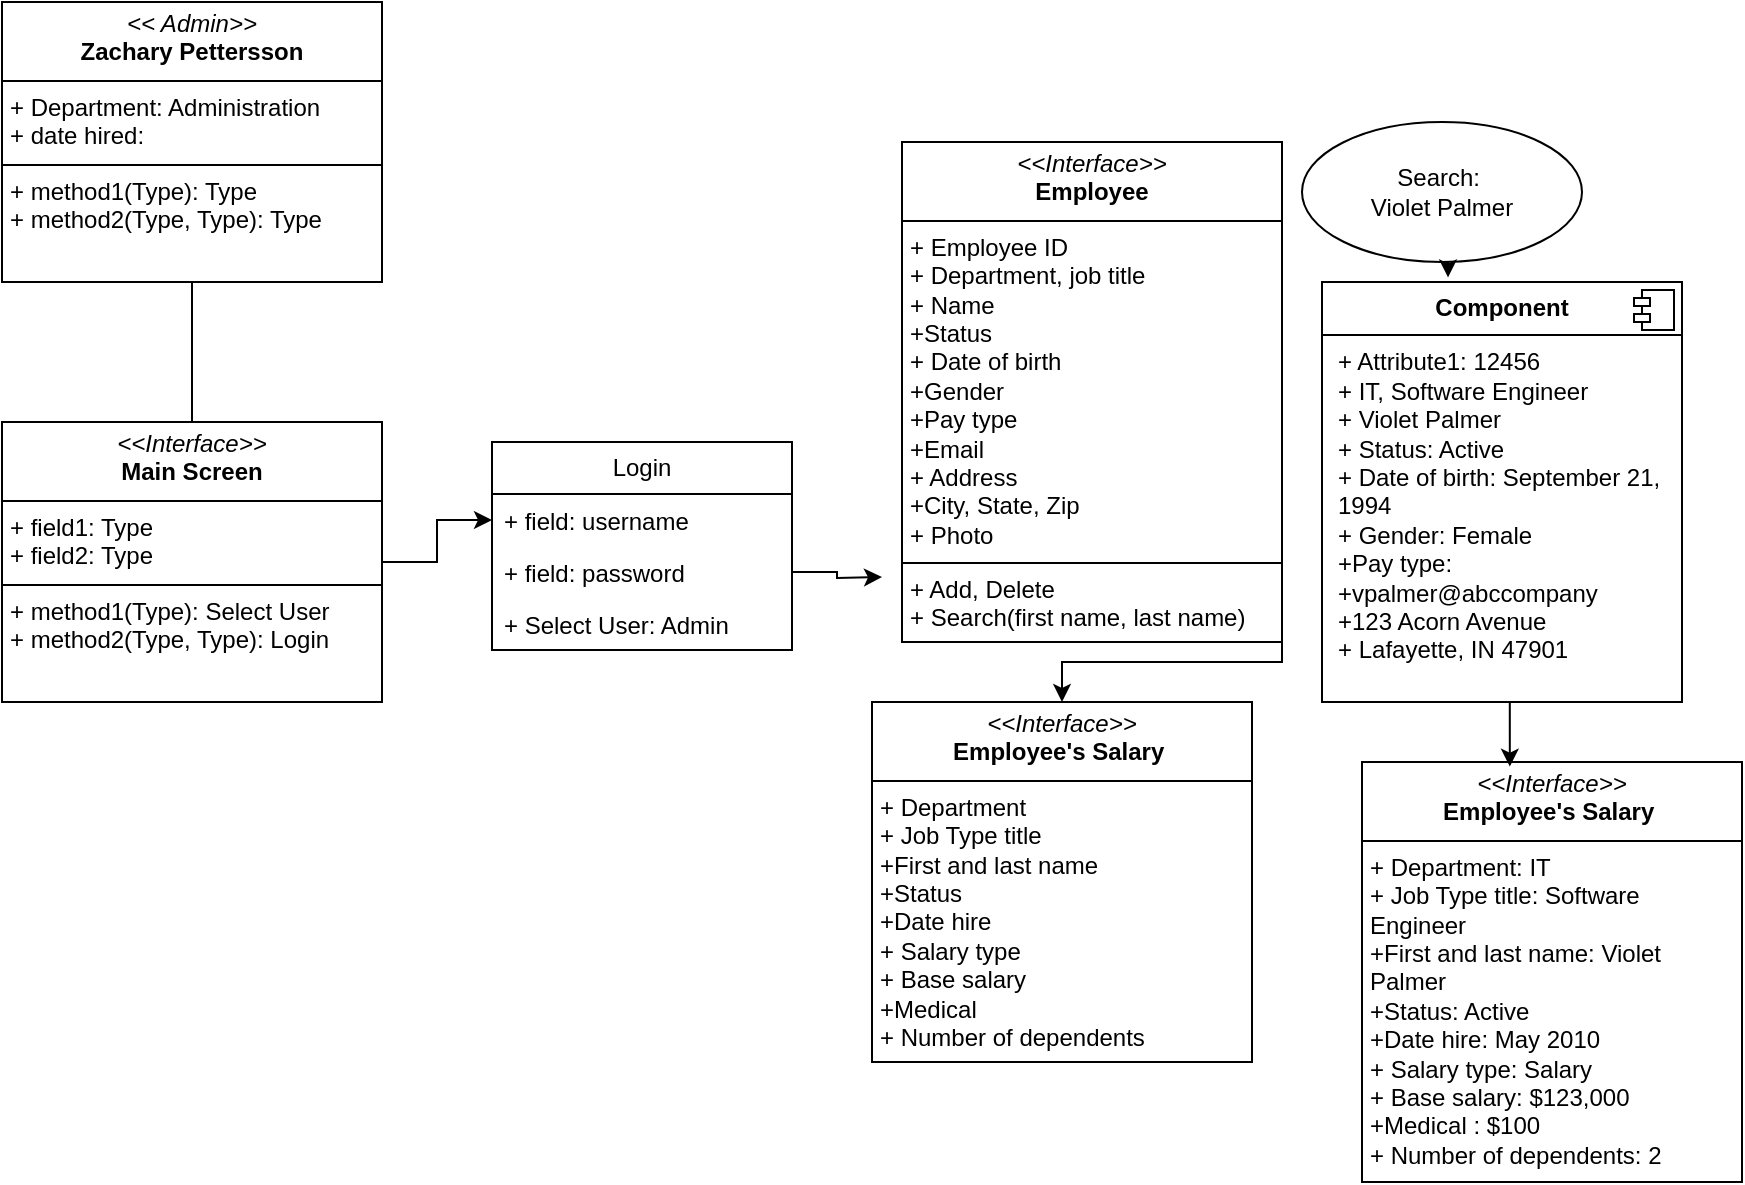 <mxfile version="27.0.9">
  <diagram name="Page-1" id="1VRwwjcrd7iUdRzUrf4w">
    <mxGraphModel dx="946" dy="606" grid="1" gridSize="10" guides="1" tooltips="1" connect="1" arrows="1" fold="1" page="1" pageScale="1" pageWidth="850" pageHeight="1100" math="0" shadow="0">
      <root>
        <mxCell id="0" />
        <mxCell id="1" parent="0" />
        <mxCell id="xRZNkhEN7n_g7PdNcrOG-1" style="edgeStyle=orthogonalEdgeStyle;rounded=0;orthogonalLoop=1;jettySize=auto;html=1;exitX=0.5;exitY=1;exitDx=0;exitDy=0;entryX=0.5;entryY=0;entryDx=0;entryDy=0;" parent="1" source="xRZNkhEN7n_g7PdNcrOG-2" edge="1">
          <mxGeometry relative="1" as="geometry">
            <mxPoint x="215" y="370" as="targetPoint" />
          </mxGeometry>
        </mxCell>
        <mxCell id="xRZNkhEN7n_g7PdNcrOG-2" value="&lt;p style=&quot;margin:0px;margin-top:4px;text-align:center;&quot;&gt;&lt;i&gt;&amp;lt;&amp;lt; Admin&amp;gt;&amp;gt;&lt;/i&gt;&lt;br&gt;&lt;b&gt;Zachary Pettersson&lt;/b&gt;&lt;/p&gt;&lt;hr size=&quot;1&quot; style=&quot;border-style:solid;&quot;&gt;&lt;p style=&quot;margin:0px;margin-left:4px;&quot;&gt;+ Department: Administration&lt;br&gt;+ date hired:&amp;nbsp;&lt;/p&gt;&lt;hr size=&quot;1&quot; style=&quot;border-style:solid;&quot;&gt;&lt;p style=&quot;margin:0px;margin-left:4px;&quot;&gt;+ method1(Type): Type&lt;br&gt;+ method2(Type, Type): Type&lt;/p&gt;" style="verticalAlign=top;align=left;overflow=fill;html=1;whiteSpace=wrap;" parent="1" vertex="1">
          <mxGeometry x="120" y="150" width="190" height="140" as="geometry" />
        </mxCell>
        <mxCell id="xRZNkhEN7n_g7PdNcrOG-3" value="Login" style="swimlane;fontStyle=0;childLayout=stackLayout;horizontal=1;startSize=26;fillColor=none;horizontalStack=0;resizeParent=1;resizeParentMax=0;resizeLast=0;collapsible=1;marginBottom=0;whiteSpace=wrap;html=1;" parent="1" vertex="1">
          <mxGeometry x="365" y="370" width="150" height="104" as="geometry" />
        </mxCell>
        <mxCell id="xRZNkhEN7n_g7PdNcrOG-4" value="+ field: username" style="text;strokeColor=none;fillColor=none;align=left;verticalAlign=top;spacingLeft=4;spacingRight=4;overflow=hidden;rotatable=0;points=[[0,0.5],[1,0.5]];portConstraint=eastwest;whiteSpace=wrap;html=1;" parent="xRZNkhEN7n_g7PdNcrOG-3" vertex="1">
          <mxGeometry y="26" width="150" height="26" as="geometry" />
        </mxCell>
        <mxCell id="xRZNkhEN7n_g7PdNcrOG-5" value="+ field: password" style="text;strokeColor=none;fillColor=none;align=left;verticalAlign=top;spacingLeft=4;spacingRight=4;overflow=hidden;rotatable=0;points=[[0,0.5],[1,0.5]];portConstraint=eastwest;whiteSpace=wrap;html=1;" parent="xRZNkhEN7n_g7PdNcrOG-3" vertex="1">
          <mxGeometry y="52" width="150" height="26" as="geometry" />
        </mxCell>
        <mxCell id="xRZNkhEN7n_g7PdNcrOG-6" value="+ Select User: Admin" style="text;strokeColor=none;fillColor=none;align=left;verticalAlign=top;spacingLeft=4;spacingRight=4;overflow=hidden;rotatable=0;points=[[0,0.5],[1,0.5]];portConstraint=eastwest;whiteSpace=wrap;html=1;" parent="xRZNkhEN7n_g7PdNcrOG-3" vertex="1">
          <mxGeometry y="78" width="150" height="26" as="geometry" />
        </mxCell>
        <mxCell id="xRZNkhEN7n_g7PdNcrOG-7" style="edgeStyle=orthogonalEdgeStyle;rounded=0;orthogonalLoop=1;jettySize=auto;html=1;exitX=1;exitY=0.5;exitDx=0;exitDy=0;entryX=0;entryY=0.5;entryDx=0;entryDy=0;" parent="1" source="xRZNkhEN7n_g7PdNcrOG-8" target="xRZNkhEN7n_g7PdNcrOG-4" edge="1">
          <mxGeometry relative="1" as="geometry" />
        </mxCell>
        <mxCell id="xRZNkhEN7n_g7PdNcrOG-8" value="&lt;p style=&quot;margin:0px;margin-top:4px;text-align:center;&quot;&gt;&lt;i&gt;&amp;lt;&amp;lt;Interface&amp;gt;&amp;gt;&lt;/i&gt;&lt;br&gt;&lt;b&gt;Main Screen&lt;/b&gt;&lt;/p&gt;&lt;hr size=&quot;1&quot; style=&quot;border-style:solid;&quot;&gt;&lt;p style=&quot;margin:0px;margin-left:4px;&quot;&gt;+ field1: Type&lt;br&gt;+ field2: Type&lt;/p&gt;&lt;hr size=&quot;1&quot; style=&quot;border-style:solid;&quot;&gt;&lt;p style=&quot;margin:0px;margin-left:4px;&quot;&gt;+ method1(Type): Select User&lt;br&gt;+ method2(Type, Type): Login&lt;/p&gt;" style="verticalAlign=top;align=left;overflow=fill;html=1;whiteSpace=wrap;" parent="1" vertex="1">
          <mxGeometry x="120" y="360" width="190" height="140" as="geometry" />
        </mxCell>
        <mxCell id="xRZNkhEN7n_g7PdNcrOG-9" style="edgeStyle=orthogonalEdgeStyle;rounded=0;orthogonalLoop=1;jettySize=auto;html=1;exitX=1;exitY=0.5;exitDx=0;exitDy=0;entryX=0;entryY=0.75;entryDx=0;entryDy=0;" parent="1" source="xRZNkhEN7n_g7PdNcrOG-5" edge="1">
          <mxGeometry relative="1" as="geometry">
            <mxPoint x="560" y="437.5" as="targetPoint" />
          </mxGeometry>
        </mxCell>
        <mxCell id="xRZNkhEN7n_g7PdNcrOG-10" value="&lt;p style=&quot;margin:0px;margin-top:4px;text-align:center;&quot;&gt;&lt;i&gt;&amp;lt;&amp;lt;Interface&amp;gt;&amp;gt;&lt;/i&gt;&lt;br&gt;&lt;b&gt;Employee&#39;s Salary&amp;nbsp;&lt;/b&gt;&lt;/p&gt;&lt;hr size=&quot;1&quot; style=&quot;border-style:solid;&quot;&gt;&lt;p style=&quot;margin:0px;margin-left:4px;&quot;&gt;+ Department&lt;br&gt;+ Job Type title&lt;/p&gt;&lt;p style=&quot;margin:0px;margin-left:4px;&quot;&gt;+First and last name&lt;/p&gt;&lt;p style=&quot;margin:0px;margin-left:4px;&quot;&gt;+Status&lt;/p&gt;&lt;p style=&quot;margin:0px;margin-left:4px;&quot;&gt;+Date hire&lt;/p&gt;&lt;p style=&quot;margin:0px;margin-left:4px;&quot;&gt;+ Salary type&lt;br&gt;+ Base salary&lt;/p&gt;&lt;p style=&quot;margin:0px;margin-left:4px;&quot;&gt;+Medical&amp;nbsp;&lt;/p&gt;&lt;p style=&quot;margin:0px;margin-left:4px;&quot;&gt;+ Number of dependents&lt;/p&gt;" style="verticalAlign=top;align=left;overflow=fill;html=1;whiteSpace=wrap;" parent="1" vertex="1">
          <mxGeometry x="555" y="500" width="190" height="180" as="geometry" />
        </mxCell>
        <mxCell id="xRZNkhEN7n_g7PdNcrOG-11" value="" style="edgeStyle=orthogonalEdgeStyle;rounded=0;orthogonalLoop=1;jettySize=auto;html=1;" parent="1" source="xRZNkhEN7n_g7PdNcrOG-12" target="xRZNkhEN7n_g7PdNcrOG-10" edge="1">
          <mxGeometry relative="1" as="geometry">
            <Array as="points">
              <mxPoint x="760" y="480" />
              <mxPoint x="650" y="480" />
            </Array>
          </mxGeometry>
        </mxCell>
        <mxCell id="xRZNkhEN7n_g7PdNcrOG-12" value="&lt;p style=&quot;margin:0px;margin-top:4px;text-align:center;&quot;&gt;&lt;i&gt;&amp;lt;&amp;lt;Interface&amp;gt;&amp;gt;&lt;/i&gt;&lt;br&gt;&lt;b&gt;Employee&lt;/b&gt;&lt;/p&gt;&lt;hr size=&quot;1&quot; style=&quot;border-style:solid;&quot;&gt;&lt;p style=&quot;margin:0px;margin-left:4px;&quot;&gt;+ Employee ID&amp;nbsp;&lt;br&gt;+ Department, job title&lt;/p&gt;&lt;p style=&quot;margin:0px;margin-left:4px;&quot;&gt;+ Name&amp;nbsp;&lt;/p&gt;&lt;p style=&quot;margin:0px;margin-left:4px;&quot;&gt;+Status&lt;/p&gt;&lt;p style=&quot;margin:0px;margin-left:4px;&quot;&gt;+ Date of birth&lt;/p&gt;&lt;p style=&quot;margin:0px;margin-left:4px;&quot;&gt;+Gender&lt;/p&gt;&lt;p style=&quot;margin:0px;margin-left:4px;&quot;&gt;+Pay type&amp;nbsp;&lt;/p&gt;&lt;p style=&quot;margin:0px;margin-left:4px;&quot;&gt;+Email&lt;/p&gt;&lt;p style=&quot;margin:0px;margin-left:4px;&quot;&gt;+ Address&lt;/p&gt;&lt;p style=&quot;margin:0px;margin-left:4px;&quot;&gt;+City, State, Zip&lt;/p&gt;&lt;p style=&quot;margin:0px;margin-left:4px;&quot;&gt;+ Photo&lt;/p&gt;&lt;hr size=&quot;1&quot; style=&quot;border-style:solid;&quot;&gt;&lt;p style=&quot;margin:0px;margin-left:4px;&quot;&gt;+ Add, Delete&lt;br&gt;+ Search(first name, last name)&lt;/p&gt;&lt;p style=&quot;margin:0px;margin-left:4px;&quot;&gt;&lt;br&gt;&lt;/p&gt;&lt;p style=&quot;margin:0px;margin-left:4px;&quot;&gt;&lt;br&gt;&lt;/p&gt;" style="verticalAlign=top;align=left;overflow=fill;html=1;whiteSpace=wrap;" parent="1" vertex="1">
          <mxGeometry x="570" y="220" width="190" height="250" as="geometry" />
        </mxCell>
        <mxCell id="xRZNkhEN7n_g7PdNcrOG-13" value="Search:&amp;nbsp;&lt;div&gt;Violet Palmer&lt;/div&gt;" style="ellipse;whiteSpace=wrap;html=1;" parent="1" vertex="1">
          <mxGeometry x="770" y="210" width="140" height="70" as="geometry" />
        </mxCell>
        <mxCell id="xRZNkhEN7n_g7PdNcrOG-14" value="&lt;p style=&quot;margin:0px;margin-top:6px;text-align:center;&quot;&gt;&lt;b&gt;Component&lt;/b&gt;&lt;/p&gt;&lt;hr size=&quot;1&quot; style=&quot;border-style:solid;&quot;&gt;&lt;p style=&quot;margin:0px;margin-left:8px;&quot;&gt;+ Attribute1: 12456&lt;br&gt;+ IT, Software Engineer&lt;/p&gt;&lt;p style=&quot;margin:0px;margin-left:8px;&quot;&gt;+ Violet Palmer&lt;/p&gt;&lt;p style=&quot;margin:0px;margin-left:8px;&quot;&gt;+ Status: Active&lt;/p&gt;&lt;p style=&quot;margin:0px;margin-left:8px;&quot;&gt;+ Date of birth: September 21, 1994&lt;/p&gt;&lt;p style=&quot;margin:0px;margin-left:8px;&quot;&gt;+ Gender: Female&lt;/p&gt;&lt;p style=&quot;margin:0px;margin-left:8px;&quot;&gt;+Pay type:&amp;nbsp;&lt;/p&gt;&lt;p style=&quot;margin:0px;margin-left:8px;&quot;&gt;+vpalmer@abccompany&lt;/p&gt;&lt;p style=&quot;margin:0px;margin-left:8px;&quot;&gt;+123 Acorn Avenue&lt;/p&gt;&lt;p style=&quot;margin:0px;margin-left:8px;&quot;&gt;+ Lafayette, IN 47901&lt;/p&gt;&lt;p style=&quot;margin:0px;margin-left:8px;&quot;&gt;&lt;br&gt;&lt;/p&gt;&lt;p style=&quot;margin:0px;margin-left:8px;&quot;&gt;&lt;br&gt;&lt;/p&gt;&lt;p style=&quot;margin:0px;margin-left:8px;&quot;&gt;&lt;br&gt;&lt;/p&gt;&lt;p style=&quot;margin:0px;margin-left:8px;&quot;&gt;&lt;br&gt;&lt;/p&gt;" style="align=left;overflow=fill;html=1;dropTarget=0;whiteSpace=wrap;" parent="1" vertex="1">
          <mxGeometry x="780" y="290" width="180" height="210" as="geometry" />
        </mxCell>
        <mxCell id="xRZNkhEN7n_g7PdNcrOG-15" value="" style="shape=component;jettyWidth=8;jettyHeight=4;" parent="xRZNkhEN7n_g7PdNcrOG-14" vertex="1">
          <mxGeometry x="1" width="20" height="20" relative="1" as="geometry">
            <mxPoint x="-24" y="4" as="offset" />
          </mxGeometry>
        </mxCell>
        <mxCell id="xRZNkhEN7n_g7PdNcrOG-16" style="edgeStyle=orthogonalEdgeStyle;rounded=0;orthogonalLoop=1;jettySize=auto;html=1;exitX=0.5;exitY=1;exitDx=0;exitDy=0;entryX=0.35;entryY=-0.011;entryDx=0;entryDy=0;entryPerimeter=0;" parent="1" source="xRZNkhEN7n_g7PdNcrOG-13" target="xRZNkhEN7n_g7PdNcrOG-14" edge="1">
          <mxGeometry relative="1" as="geometry" />
        </mxCell>
        <mxCell id="xRZNkhEN7n_g7PdNcrOG-22" value="&lt;p style=&quot;margin:0px;margin-top:4px;text-align:center;&quot;&gt;&lt;i&gt;&amp;lt;&amp;lt;Interface&amp;gt;&amp;gt;&lt;/i&gt;&lt;br&gt;&lt;b&gt;Employee&#39;s Salary&amp;nbsp;&lt;/b&gt;&lt;/p&gt;&lt;hr size=&quot;1&quot; style=&quot;border-style:solid;&quot;&gt;&lt;p style=&quot;margin:0px;margin-left:4px;&quot;&gt;+ Department: IT&lt;br&gt;+ Job Type title: Software Engineer&lt;/p&gt;&lt;p style=&quot;margin:0px;margin-left:4px;&quot;&gt;+First and last name: Violet Palmer&lt;/p&gt;&lt;p style=&quot;margin:0px;margin-left:4px;&quot;&gt;+Status: Active&lt;/p&gt;&lt;p style=&quot;margin:0px;margin-left:4px;&quot;&gt;&lt;span style=&quot;background-color: transparent; color: light-dark(rgb(0, 0, 0), rgb(255, 255, 255));&quot;&gt;+Date hire: May 2010&lt;/span&gt;&lt;/p&gt;&lt;p style=&quot;margin:0px;margin-left:4px;&quot;&gt;+ Salary type: Salary&lt;br&gt;+ Base salary: $123,000&lt;/p&gt;&lt;p style=&quot;margin:0px;margin-left:4px;&quot;&gt;+Medical : $100&lt;/p&gt;&lt;p style=&quot;margin:0px;margin-left:4px;&quot;&gt;+ Number of dependents: 2&lt;/p&gt;" style="verticalAlign=top;align=left;overflow=fill;html=1;whiteSpace=wrap;" parent="1" vertex="1">
          <mxGeometry x="800" y="530" width="190" height="210" as="geometry" />
        </mxCell>
        <mxCell id="xRZNkhEN7n_g7PdNcrOG-24" style="edgeStyle=orthogonalEdgeStyle;rounded=0;orthogonalLoop=1;jettySize=auto;html=1;exitX=0.5;exitY=1;exitDx=0;exitDy=0;entryX=0.389;entryY=0.011;entryDx=0;entryDy=0;entryPerimeter=0;" parent="1" source="xRZNkhEN7n_g7PdNcrOG-14" target="xRZNkhEN7n_g7PdNcrOG-22" edge="1">
          <mxGeometry relative="1" as="geometry" />
        </mxCell>
      </root>
    </mxGraphModel>
  </diagram>
</mxfile>
